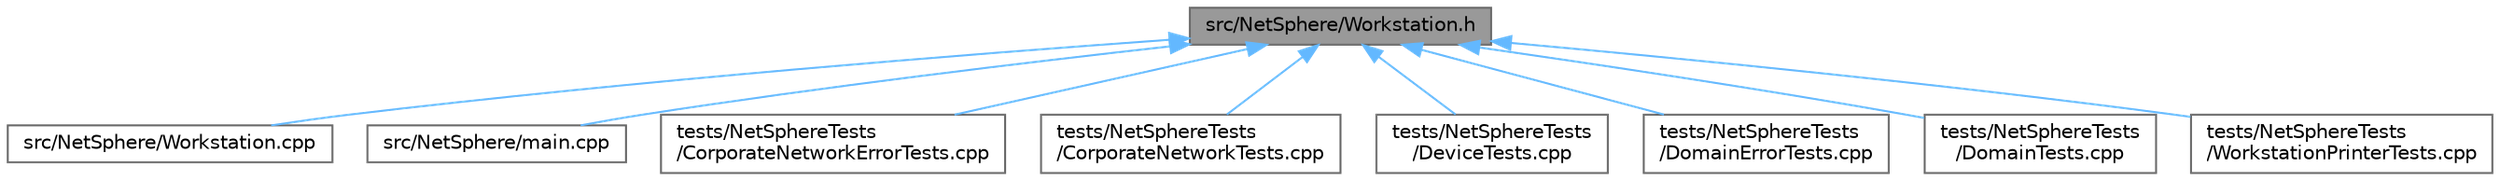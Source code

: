 digraph "src/NetSphere/Workstation.h"
{
 // INTERACTIVE_SVG=YES
 // LATEX_PDF_SIZE
  bgcolor="transparent";
  edge [fontname=Helvetica,fontsize=10,labelfontname=Helvetica,labelfontsize=10];
  node [fontname=Helvetica,fontsize=10,shape=box,height=0.2,width=0.4];
  Node1 [id="Node000001",label="src/NetSphere/Workstation.h",height=0.2,width=0.4,color="gray40", fillcolor="grey60", style="filled", fontcolor="black",tooltip="Заголовочный файл класса Workstation - рабочей станции пользователя."];
  Node1 -> Node2 [id="edge1_Node000001_Node000002",dir="back",color="steelblue1",style="solid",tooltip=" "];
  Node2 [id="Node000002",label="src/NetSphere/Workstation.cpp",height=0.2,width=0.4,color="grey40", fillcolor="white", style="filled",URL="$_workstation_8cpp.html",tooltip="Реализация класса Workstation - рабочей станции пользователя."];
  Node1 -> Node3 [id="edge2_Node000001_Node000003",dir="back",color="steelblue1",style="solid",tooltip=" "];
  Node3 [id="Node000003",label="src/NetSphere/main.cpp",height=0.2,width=0.4,color="grey40", fillcolor="white", style="filled",URL="$main_8cpp.html",tooltip="Главная функция приложения NetSphere."];
  Node1 -> Node4 [id="edge3_Node000001_Node000004",dir="back",color="steelblue1",style="solid",tooltip=" "];
  Node4 [id="Node000004",label="tests/NetSphereTests\l/CorporateNetworkErrorTests.cpp",height=0.2,width=0.4,color="grey40", fillcolor="white", style="filled",URL="$_corporate_network_error_tests_8cpp.html",tooltip="Тесты для обработки ошибок в классе CorporateNetwork."];
  Node1 -> Node5 [id="edge4_Node000001_Node000005",dir="back",color="steelblue1",style="solid",tooltip=" "];
  Node5 [id="Node000005",label="tests/NetSphereTests\l/CorporateNetworkTests.cpp",height=0.2,width=0.4,color="grey40", fillcolor="white", style="filled",URL="$_corporate_network_tests_8cpp.html",tooltip="Тесты для класса CorporateNetwork проекта NetSphere."];
  Node1 -> Node6 [id="edge5_Node000001_Node000006",dir="back",color="steelblue1",style="solid",tooltip=" "];
  Node6 [id="Node000006",label="tests/NetSphereTests\l/DeviceTests.cpp",height=0.2,width=0.4,color="grey40", fillcolor="white", style="filled",URL="$_device_tests_8cpp.html",tooltip="Тесты для базового класса Device и его наследников."];
  Node1 -> Node7 [id="edge6_Node000001_Node000007",dir="back",color="steelblue1",style="solid",tooltip=" "];
  Node7 [id="Node000007",label="tests/NetSphereTests\l/DomainErrorTests.cpp",height=0.2,width=0.4,color="grey40", fillcolor="white", style="filled",URL="$_domain_error_tests_8cpp.html",tooltip="Тесты для обработки ошибок в классе Domain."];
  Node1 -> Node8 [id="edge7_Node000001_Node000008",dir="back",color="steelblue1",style="solid",tooltip=" "];
  Node8 [id="Node000008",label="tests/NetSphereTests\l/DomainTests.cpp",height=0.2,width=0.4,color="grey40", fillcolor="white", style="filled",URL="$_domain_tests_8cpp.html",tooltip="Тесты для класса Domain проекта NetSphere."];
  Node1 -> Node9 [id="edge8_Node000001_Node000009",dir="back",color="steelblue1",style="solid",tooltip=" "];
  Node9 [id="Node000009",label="tests/NetSphereTests\l/WorkstationPrinterTests.cpp",height=0.2,width=0.4,color="grey40", fillcolor="white", style="filled",URL="$_workstation_printer_tests_8cpp.html",tooltip="Тесты для классов Workstation и Printer."];
}
